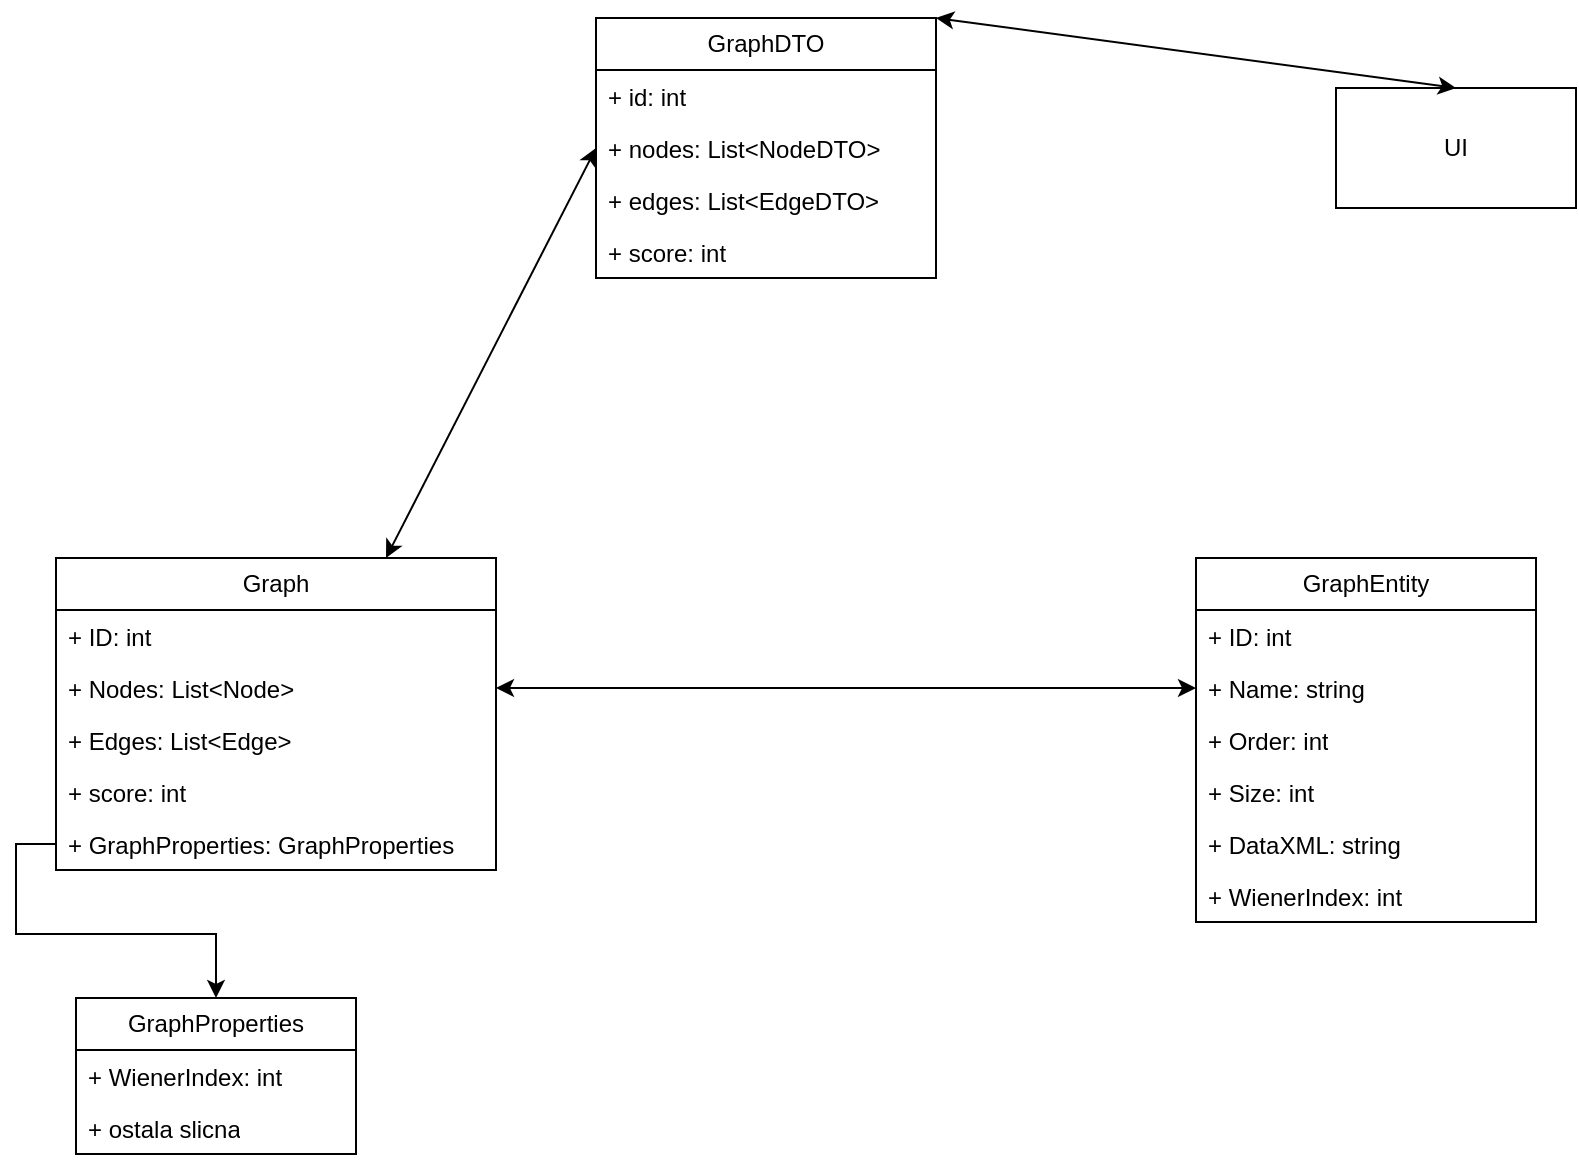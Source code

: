 <mxfile version="22.1.4" type="device">
  <diagram name="Page-1" id="K8GdBzbspWjLOOzyB5M_">
    <mxGraphModel dx="1434" dy="782" grid="1" gridSize="10" guides="1" tooltips="1" connect="1" arrows="1" fold="1" page="1" pageScale="1" pageWidth="850" pageHeight="1100" math="0" shadow="0">
      <root>
        <mxCell id="0" />
        <mxCell id="1" parent="0" />
        <object label="GraphDTO" id="wghbYXvfrapErdiHHJve-1">
          <mxCell style="swimlane;fontStyle=0;childLayout=stackLayout;horizontal=1;startSize=26;fillColor=none;horizontalStack=0;resizeParent=1;resizeParentMax=0;resizeLast=0;collapsible=1;marginBottom=0;whiteSpace=wrap;html=1;" vertex="1" parent="1">
            <mxGeometry x="320" y="10" width="170" height="130" as="geometry" />
          </mxCell>
        </object>
        <mxCell id="wghbYXvfrapErdiHHJve-7" value="+ id: int&lt;br&gt;" style="text;strokeColor=none;fillColor=none;align=left;verticalAlign=top;spacingLeft=4;spacingRight=4;overflow=hidden;rotatable=0;points=[[0,0.5],[1,0.5]];portConstraint=eastwest;whiteSpace=wrap;html=1;" vertex="1" parent="wghbYXvfrapErdiHHJve-1">
          <mxGeometry y="26" width="170" height="26" as="geometry" />
        </mxCell>
        <mxCell id="wghbYXvfrapErdiHHJve-2" value="+ nodes: List&amp;lt;NodeDTO&amp;gt;" style="text;strokeColor=none;fillColor=none;align=left;verticalAlign=top;spacingLeft=4;spacingRight=4;overflow=hidden;rotatable=0;points=[[0,0.5],[1,0.5]];portConstraint=eastwest;whiteSpace=wrap;html=1;" vertex="1" parent="wghbYXvfrapErdiHHJve-1">
          <mxGeometry y="52" width="170" height="26" as="geometry" />
        </mxCell>
        <mxCell id="wghbYXvfrapErdiHHJve-3" value="+ edges: List&amp;lt;EdgeDTO&amp;gt;" style="text;strokeColor=none;fillColor=none;align=left;verticalAlign=top;spacingLeft=4;spacingRight=4;overflow=hidden;rotatable=0;points=[[0,0.5],[1,0.5]];portConstraint=eastwest;whiteSpace=wrap;html=1;" vertex="1" parent="wghbYXvfrapErdiHHJve-1">
          <mxGeometry y="78" width="170" height="26" as="geometry" />
        </mxCell>
        <mxCell id="wghbYXvfrapErdiHHJve-4" value="+ score: int" style="text;strokeColor=none;fillColor=none;align=left;verticalAlign=top;spacingLeft=4;spacingRight=4;overflow=hidden;rotatable=0;points=[[0,0.5],[1,0.5]];portConstraint=eastwest;whiteSpace=wrap;html=1;" vertex="1" parent="wghbYXvfrapErdiHHJve-1">
          <mxGeometry y="104" width="170" height="26" as="geometry" />
        </mxCell>
        <object label="Graph" id="wghbYXvfrapErdiHHJve-8">
          <mxCell style="swimlane;fontStyle=0;childLayout=stackLayout;horizontal=1;startSize=26;fillColor=none;horizontalStack=0;resizeParent=1;resizeParentMax=0;resizeLast=0;collapsible=1;marginBottom=0;whiteSpace=wrap;html=1;" vertex="1" parent="1">
            <mxGeometry x="50" y="280" width="220" height="156" as="geometry" />
          </mxCell>
        </object>
        <mxCell id="wghbYXvfrapErdiHHJve-9" value="+ ID: int" style="text;strokeColor=none;fillColor=none;align=left;verticalAlign=top;spacingLeft=4;spacingRight=4;overflow=hidden;rotatable=0;points=[[0,0.5],[1,0.5]];portConstraint=eastwest;whiteSpace=wrap;html=1;" vertex="1" parent="wghbYXvfrapErdiHHJve-8">
          <mxGeometry y="26" width="220" height="26" as="geometry" />
        </mxCell>
        <mxCell id="wghbYXvfrapErdiHHJve-10" value="+ Nodes: List&amp;lt;Node&amp;gt;" style="text;strokeColor=none;fillColor=none;align=left;verticalAlign=top;spacingLeft=4;spacingRight=4;overflow=hidden;rotatable=0;points=[[0,0.5],[1,0.5]];portConstraint=eastwest;whiteSpace=wrap;html=1;" vertex="1" parent="wghbYXvfrapErdiHHJve-8">
          <mxGeometry y="52" width="220" height="26" as="geometry" />
        </mxCell>
        <mxCell id="wghbYXvfrapErdiHHJve-11" value="+ Edges: List&amp;lt;Edge&amp;gt;" style="text;strokeColor=none;fillColor=none;align=left;verticalAlign=top;spacingLeft=4;spacingRight=4;overflow=hidden;rotatable=0;points=[[0,0.5],[1,0.5]];portConstraint=eastwest;whiteSpace=wrap;html=1;" vertex="1" parent="wghbYXvfrapErdiHHJve-8">
          <mxGeometry y="78" width="220" height="26" as="geometry" />
        </mxCell>
        <mxCell id="wghbYXvfrapErdiHHJve-12" value="+ score: int" style="text;strokeColor=none;fillColor=none;align=left;verticalAlign=top;spacingLeft=4;spacingRight=4;overflow=hidden;rotatable=0;points=[[0,0.5],[1,0.5]];portConstraint=eastwest;whiteSpace=wrap;html=1;" vertex="1" parent="wghbYXvfrapErdiHHJve-8">
          <mxGeometry y="104" width="220" height="26" as="geometry" />
        </mxCell>
        <mxCell id="wghbYXvfrapErdiHHJve-24" value="+ GraphProperties: GraphProperties" style="text;strokeColor=none;fillColor=none;align=left;verticalAlign=top;spacingLeft=4;spacingRight=4;overflow=hidden;rotatable=0;points=[[0,0.5,0,0,0],[1,0.5,0,0,0]];portConstraint=eastwest;whiteSpace=wrap;html=1;" vertex="1" parent="wghbYXvfrapErdiHHJve-8">
          <mxGeometry y="130" width="220" height="26" as="geometry" />
        </mxCell>
        <object label="GraphEntity" id="wghbYXvfrapErdiHHJve-13">
          <mxCell style="swimlane;fontStyle=0;childLayout=stackLayout;horizontal=1;startSize=26;fillColor=none;horizontalStack=0;resizeParent=1;resizeParentMax=0;resizeLast=0;collapsible=1;marginBottom=0;whiteSpace=wrap;html=1;" vertex="1" parent="1">
            <mxGeometry x="620" y="280" width="170" height="182" as="geometry" />
          </mxCell>
        </object>
        <mxCell id="wghbYXvfrapErdiHHJve-14" value="+ ID: int" style="text;strokeColor=none;fillColor=none;align=left;verticalAlign=top;spacingLeft=4;spacingRight=4;overflow=hidden;rotatable=0;points=[[0,0.5],[1,0.5]];portConstraint=eastwest;whiteSpace=wrap;html=1;" vertex="1" parent="wghbYXvfrapErdiHHJve-13">
          <mxGeometry y="26" width="170" height="26" as="geometry" />
        </mxCell>
        <mxCell id="wghbYXvfrapErdiHHJve-15" value="+ Name: string" style="text;strokeColor=none;fillColor=none;align=left;verticalAlign=top;spacingLeft=4;spacingRight=4;overflow=hidden;rotatable=0;points=[[0,0.5],[1,0.5]];portConstraint=eastwest;whiteSpace=wrap;html=1;" vertex="1" parent="wghbYXvfrapErdiHHJve-13">
          <mxGeometry y="52" width="170" height="26" as="geometry" />
        </mxCell>
        <mxCell id="wghbYXvfrapErdiHHJve-16" value="+ Order: int" style="text;strokeColor=none;fillColor=none;align=left;verticalAlign=top;spacingLeft=4;spacingRight=4;overflow=hidden;rotatable=0;points=[[0,0.5],[1,0.5]];portConstraint=eastwest;whiteSpace=wrap;html=1;" vertex="1" parent="wghbYXvfrapErdiHHJve-13">
          <mxGeometry y="78" width="170" height="26" as="geometry" />
        </mxCell>
        <mxCell id="wghbYXvfrapErdiHHJve-17" value="+ Size: int" style="text;strokeColor=none;fillColor=none;align=left;verticalAlign=top;spacingLeft=4;spacingRight=4;overflow=hidden;rotatable=0;points=[[0,0.5],[1,0.5]];portConstraint=eastwest;whiteSpace=wrap;html=1;" vertex="1" parent="wghbYXvfrapErdiHHJve-13">
          <mxGeometry y="104" width="170" height="26" as="geometry" />
        </mxCell>
        <mxCell id="wghbYXvfrapErdiHHJve-18" value="+ DataXML: string" style="text;strokeColor=none;fillColor=none;align=left;verticalAlign=top;spacingLeft=4;spacingRight=4;overflow=hidden;rotatable=0;points=[[0,0.5],[1,0.5]];portConstraint=eastwest;whiteSpace=wrap;html=1;" vertex="1" parent="wghbYXvfrapErdiHHJve-13">
          <mxGeometry y="130" width="170" height="26" as="geometry" />
        </mxCell>
        <mxCell id="wghbYXvfrapErdiHHJve-19" value="+ WienerIndex: int" style="text;strokeColor=none;fillColor=none;align=left;verticalAlign=top;spacingLeft=4;spacingRight=4;overflow=hidden;rotatable=0;points=[[0,0.5],[1,0.5]];portConstraint=eastwest;whiteSpace=wrap;html=1;" vertex="1" parent="wghbYXvfrapErdiHHJve-13">
          <mxGeometry y="156" width="170" height="26" as="geometry" />
        </mxCell>
        <mxCell id="wghbYXvfrapErdiHHJve-20" value="UI" style="rounded=0;whiteSpace=wrap;html=1;" vertex="1" parent="1">
          <mxGeometry x="690" y="45" width="120" height="60" as="geometry" />
        </mxCell>
        <mxCell id="wghbYXvfrapErdiHHJve-21" value="" style="endArrow=classic;startArrow=classic;html=1;rounded=0;exitX=0.5;exitY=0;exitDx=0;exitDy=0;entryX=1;entryY=0;entryDx=0;entryDy=0;" edge="1" parent="1" source="wghbYXvfrapErdiHHJve-20" target="wghbYXvfrapErdiHHJve-1">
          <mxGeometry width="50" height="50" relative="1" as="geometry">
            <mxPoint x="400" y="430" as="sourcePoint" />
            <mxPoint x="315" y="500" as="targetPoint" />
          </mxGeometry>
        </mxCell>
        <mxCell id="wghbYXvfrapErdiHHJve-22" value="" style="endArrow=classic;startArrow=classic;html=1;rounded=0;entryX=0;entryY=0.5;entryDx=0;entryDy=0;exitX=1;exitY=0.5;exitDx=0;exitDy=0;" edge="1" parent="1" source="wghbYXvfrapErdiHHJve-10" target="wghbYXvfrapErdiHHJve-15">
          <mxGeometry width="50" height="50" relative="1" as="geometry">
            <mxPoint x="400" y="430" as="sourcePoint" />
            <mxPoint x="450" y="380" as="targetPoint" />
          </mxGeometry>
        </mxCell>
        <mxCell id="wghbYXvfrapErdiHHJve-23" value="" style="endArrow=classic;startArrow=classic;html=1;rounded=0;entryX=0.75;entryY=0;entryDx=0;entryDy=0;exitX=0;exitY=0.5;exitDx=0;exitDy=0;" edge="1" parent="1" source="wghbYXvfrapErdiHHJve-2" target="wghbYXvfrapErdiHHJve-8">
          <mxGeometry width="50" height="50" relative="1" as="geometry">
            <mxPoint x="400" y="430" as="sourcePoint" />
            <mxPoint x="450" y="380" as="targetPoint" />
          </mxGeometry>
        </mxCell>
        <mxCell id="wghbYXvfrapErdiHHJve-25" value="GraphProperties" style="swimlane;fontStyle=0;childLayout=stackLayout;horizontal=1;startSize=26;fillColor=none;horizontalStack=0;resizeParent=1;resizeParentMax=0;resizeLast=0;collapsible=1;marginBottom=0;whiteSpace=wrap;html=1;" vertex="1" parent="1">
          <mxGeometry x="60" y="500" width="140" height="78" as="geometry" />
        </mxCell>
        <mxCell id="wghbYXvfrapErdiHHJve-26" value="+ WienerIndex: int" style="text;strokeColor=none;fillColor=none;align=left;verticalAlign=top;spacingLeft=4;spacingRight=4;overflow=hidden;rotatable=0;points=[[0,0.5],[1,0.5]];portConstraint=eastwest;whiteSpace=wrap;html=1;" vertex="1" parent="wghbYXvfrapErdiHHJve-25">
          <mxGeometry y="26" width="140" height="26" as="geometry" />
        </mxCell>
        <mxCell id="wghbYXvfrapErdiHHJve-27" value="+ ostala slicna" style="text;strokeColor=none;fillColor=none;align=left;verticalAlign=top;spacingLeft=4;spacingRight=4;overflow=hidden;rotatable=0;points=[[0,0.5],[1,0.5]];portConstraint=eastwest;whiteSpace=wrap;html=1;" vertex="1" parent="wghbYXvfrapErdiHHJve-25">
          <mxGeometry y="52" width="140" height="26" as="geometry" />
        </mxCell>
        <mxCell id="wghbYXvfrapErdiHHJve-29" style="edgeStyle=orthogonalEdgeStyle;rounded=0;orthogonalLoop=1;jettySize=auto;html=1;entryX=0.5;entryY=0;entryDx=0;entryDy=0;" edge="1" parent="1" source="wghbYXvfrapErdiHHJve-24" target="wghbYXvfrapErdiHHJve-25">
          <mxGeometry relative="1" as="geometry" />
        </mxCell>
      </root>
    </mxGraphModel>
  </diagram>
</mxfile>
